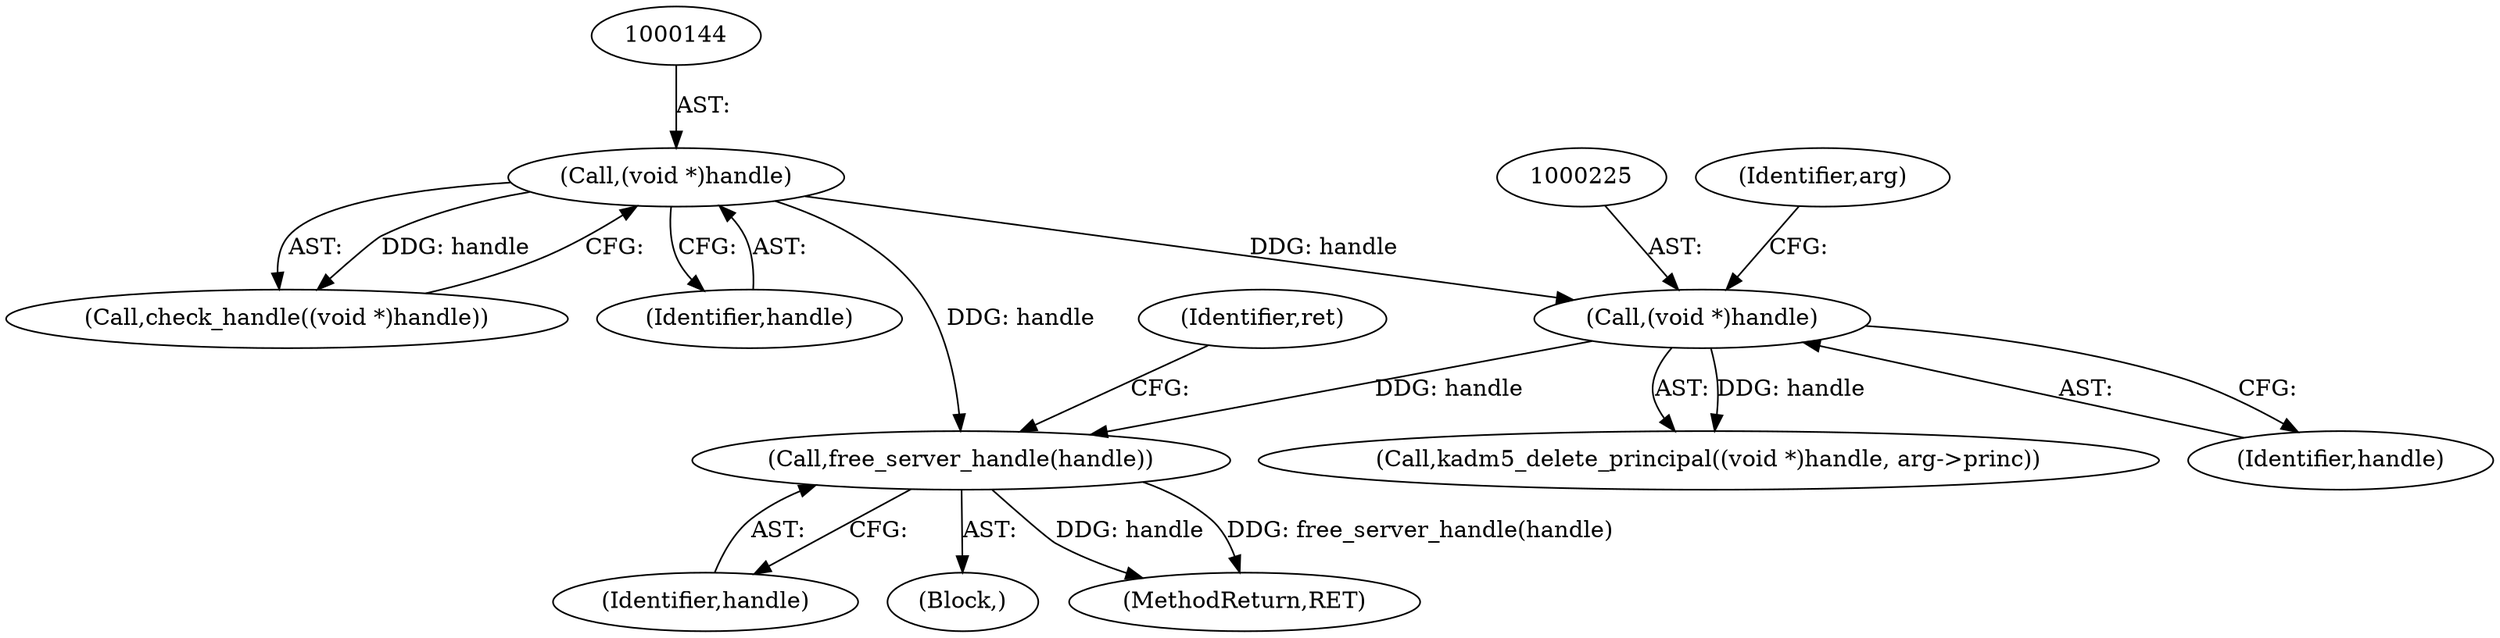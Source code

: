 digraph "0_krb5_83ed75feba32e46f736fcce0d96a0445f29b96c2_7@API" {
"1000276" [label="(Call,free_server_handle(handle))"];
"1000224" [label="(Call,(void *)handle)"];
"1000143" [label="(Call,(void *)handle)"];
"1000226" [label="(Identifier,handle)"];
"1000280" [label="(Identifier,ret)"];
"1000277" [label="(Identifier,handle)"];
"1000276" [label="(Call,free_server_handle(handle))"];
"1000224" [label="(Call,(void *)handle)"];
"1000145" [label="(Identifier,handle)"];
"1000103" [label="(Block,)"];
"1000142" [label="(Call,check_handle((void *)handle))"];
"1000281" [label="(MethodReturn,RET)"];
"1000228" [label="(Identifier,arg)"];
"1000143" [label="(Call,(void *)handle)"];
"1000223" [label="(Call,kadm5_delete_principal((void *)handle, arg->princ))"];
"1000276" -> "1000103"  [label="AST: "];
"1000276" -> "1000277"  [label="CFG: "];
"1000277" -> "1000276"  [label="AST: "];
"1000280" -> "1000276"  [label="CFG: "];
"1000276" -> "1000281"  [label="DDG: free_server_handle(handle)"];
"1000276" -> "1000281"  [label="DDG: handle"];
"1000224" -> "1000276"  [label="DDG: handle"];
"1000143" -> "1000276"  [label="DDG: handle"];
"1000224" -> "1000223"  [label="AST: "];
"1000224" -> "1000226"  [label="CFG: "];
"1000225" -> "1000224"  [label="AST: "];
"1000226" -> "1000224"  [label="AST: "];
"1000228" -> "1000224"  [label="CFG: "];
"1000224" -> "1000223"  [label="DDG: handle"];
"1000143" -> "1000224"  [label="DDG: handle"];
"1000143" -> "1000142"  [label="AST: "];
"1000143" -> "1000145"  [label="CFG: "];
"1000144" -> "1000143"  [label="AST: "];
"1000145" -> "1000143"  [label="AST: "];
"1000142" -> "1000143"  [label="CFG: "];
"1000143" -> "1000142"  [label="DDG: handle"];
}
